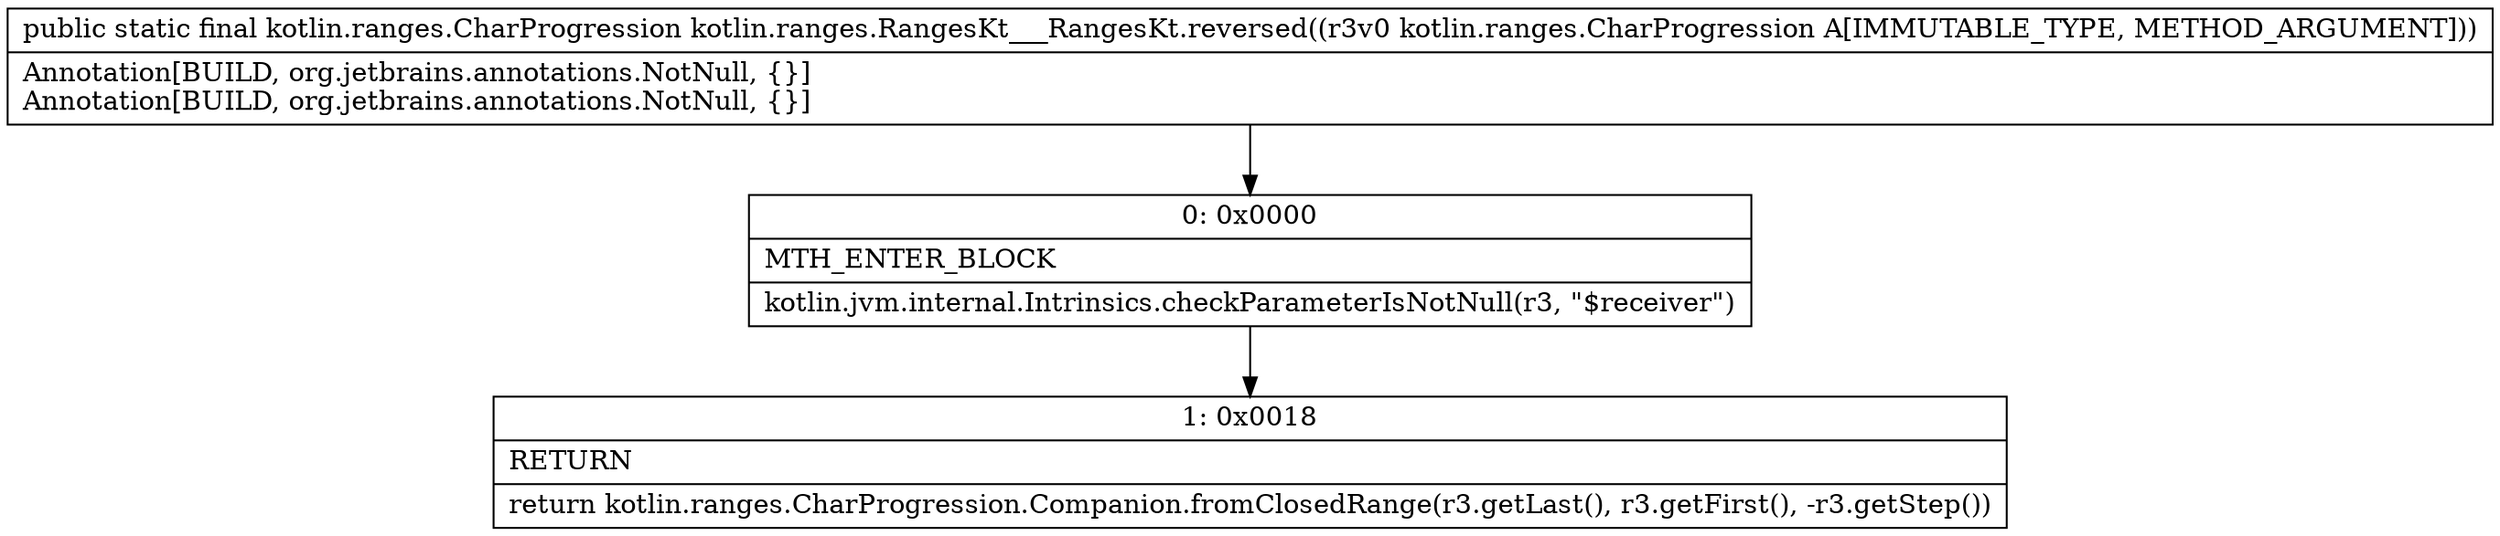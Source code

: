 digraph "CFG forkotlin.ranges.RangesKt___RangesKt.reversed(Lkotlin\/ranges\/CharProgression;)Lkotlin\/ranges\/CharProgression;" {
Node_0 [shape=record,label="{0\:\ 0x0000|MTH_ENTER_BLOCK\l|kotlin.jvm.internal.Intrinsics.checkParameterIsNotNull(r3, \"$receiver\")\l}"];
Node_1 [shape=record,label="{1\:\ 0x0018|RETURN\l|return kotlin.ranges.CharProgression.Companion.fromClosedRange(r3.getLast(), r3.getFirst(), \-r3.getStep())\l}"];
MethodNode[shape=record,label="{public static final kotlin.ranges.CharProgression kotlin.ranges.RangesKt___RangesKt.reversed((r3v0 kotlin.ranges.CharProgression A[IMMUTABLE_TYPE, METHOD_ARGUMENT]))  | Annotation[BUILD, org.jetbrains.annotations.NotNull, \{\}]\lAnnotation[BUILD, org.jetbrains.annotations.NotNull, \{\}]\l}"];
MethodNode -> Node_0;
Node_0 -> Node_1;
}

